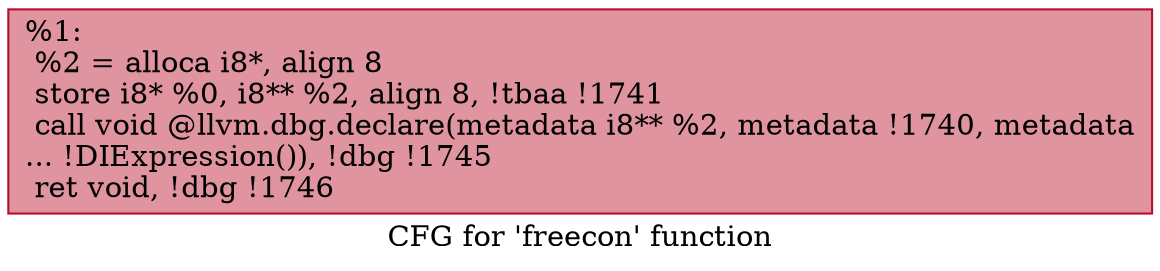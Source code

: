 digraph "CFG for 'freecon' function" {
	label="CFG for 'freecon' function";

	Node0x1b521e0 [shape=record,color="#b70d28ff", style=filled, fillcolor="#b70d2870",label="{%1:\l  %2 = alloca i8*, align 8\l  store i8* %0, i8** %2, align 8, !tbaa !1741\l  call void @llvm.dbg.declare(metadata i8** %2, metadata !1740, metadata\l... !DIExpression()), !dbg !1745\l  ret void, !dbg !1746\l}"];
}
